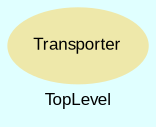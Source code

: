 digraph TopLevel {
    compound = true
    bgcolor = lightcyan1
    fontname = Arial
    fontsize = 8
    label = "TopLevel"
    node [
        fontname = Arial,
        fontsize = 8,
        color = black
    ]

    Transporter [
        fontcolor = black,
        URL = "classes/Transporter.html",
        shape = ellipse,
        color = palegoldenrod,
        style = filled,
        label = "Transporter"
    ]

}


